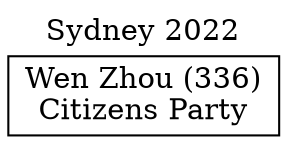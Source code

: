 // House preference flow
digraph "Wen Zhou (336)_Sydney_2022" {
	graph [label="Sydney 2022" labelloc=t mclimit=10]
	node [shape=box]
	"Wen Zhou (336)" [label="Wen Zhou (336)
Citizens Party"]
}
